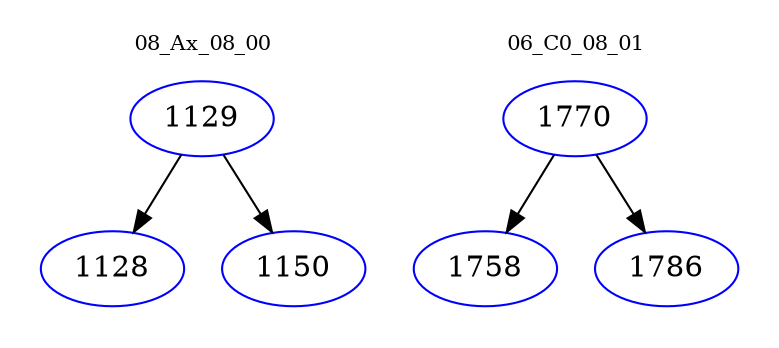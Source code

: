 digraph{
subgraph cluster_0 {
color = white
label = "08_Ax_08_00";
fontsize=10;
T0_1129 [label="1129", color="blue"]
T0_1129 -> T0_1128 [color="black"]
T0_1128 [label="1128", color="blue"]
T0_1129 -> T0_1150 [color="black"]
T0_1150 [label="1150", color="blue"]
}
subgraph cluster_1 {
color = white
label = "06_C0_08_01";
fontsize=10;
T1_1770 [label="1770", color="blue"]
T1_1770 -> T1_1758 [color="black"]
T1_1758 [label="1758", color="blue"]
T1_1770 -> T1_1786 [color="black"]
T1_1786 [label="1786", color="blue"]
}
}
